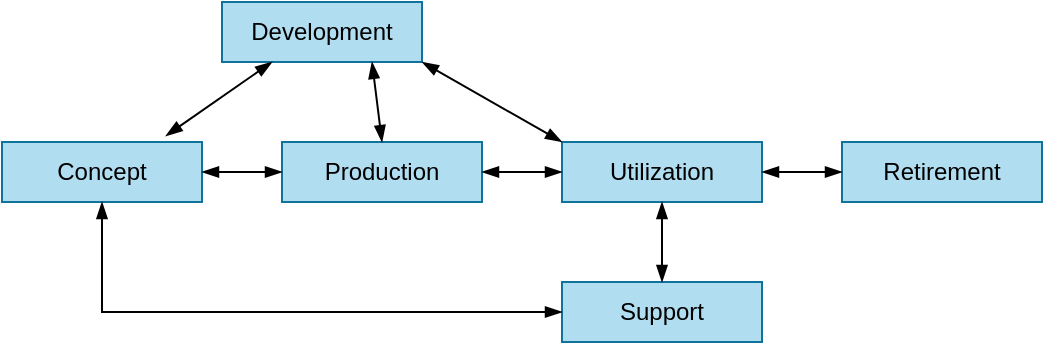<mxfile version="24.5.3" type="device">
  <diagram name="Seite-1" id="tQ0ftKxHk6KphrgHs4fO">
    <mxGraphModel dx="988" dy="592" grid="1" gridSize="10" guides="1" tooltips="1" connect="1" arrows="1" fold="1" page="1" pageScale="1" pageWidth="827" pageHeight="1169" math="0" shadow="0">
      <root>
        <mxCell id="0" />
        <mxCell id="1" parent="0" />
        <mxCell id="mLHIJTyr5hpvtW-Wlfsm-9" value="Concept" style="text;html=1;align=center;verticalAlign=middle;whiteSpace=wrap;rounded=0;fillColor=#b1ddf0;strokeColor=#10739e;" parent="1" vertex="1">
          <mxGeometry x="160" y="570" width="100" height="30" as="geometry" />
        </mxCell>
        <mxCell id="m0PQreRef5mGNc5vd1aa-3" value="Production" style="text;html=1;align=center;verticalAlign=middle;whiteSpace=wrap;rounded=0;fillColor=#b1ddf0;strokeColor=#10739e;" parent="1" vertex="1">
          <mxGeometry x="300" y="570" width="100" height="30" as="geometry" />
        </mxCell>
        <mxCell id="m0PQreRef5mGNc5vd1aa-4" value="" style="endArrow=blockThin;startArrow=blockThin;html=1;rounded=0;startFill=1;endFill=1;edgeStyle=orthogonalEdgeStyle;exitX=1;exitY=0.5;exitDx=0;exitDy=0;entryX=0;entryY=0.5;entryDx=0;entryDy=0;" parent="1" source="mLHIJTyr5hpvtW-Wlfsm-9" target="m0PQreRef5mGNc5vd1aa-3" edge="1">
          <mxGeometry width="50" height="50" relative="1" as="geometry">
            <mxPoint x="270" y="570" as="sourcePoint" />
            <mxPoint x="320" y="520" as="targetPoint" />
          </mxGeometry>
        </mxCell>
        <mxCell id="m0PQreRef5mGNc5vd1aa-5" value="Utilization" style="text;html=1;align=center;verticalAlign=middle;whiteSpace=wrap;rounded=0;fillColor=#b1ddf0;strokeColor=#10739e;" parent="1" vertex="1">
          <mxGeometry x="440" y="570" width="100" height="30" as="geometry" />
        </mxCell>
        <mxCell id="m0PQreRef5mGNc5vd1aa-6" value="Retirement" style="text;html=1;align=center;verticalAlign=middle;whiteSpace=wrap;rounded=0;fillColor=#b1ddf0;strokeColor=#10739e;" parent="1" vertex="1">
          <mxGeometry x="580" y="570" width="100" height="30" as="geometry" />
        </mxCell>
        <mxCell id="m0PQreRef5mGNc5vd1aa-7" value="Support" style="text;html=1;align=center;verticalAlign=middle;whiteSpace=wrap;rounded=0;fillColor=#b1ddf0;strokeColor=#10739e;" parent="1" vertex="1">
          <mxGeometry x="440" y="640" width="100" height="30" as="geometry" />
        </mxCell>
        <mxCell id="m0PQreRef5mGNc5vd1aa-8" value="Development" style="text;html=1;align=center;verticalAlign=middle;whiteSpace=wrap;rounded=0;fillColor=#b1ddf0;strokeColor=#10739e;" parent="1" vertex="1">
          <mxGeometry x="270" y="500" width="100" height="30" as="geometry" />
        </mxCell>
        <mxCell id="m0PQreRef5mGNc5vd1aa-9" value="" style="endArrow=blockThin;startArrow=blockThin;html=1;rounded=0;startFill=1;endFill=1;edgeStyle=orthogonalEdgeStyle;exitX=1;exitY=0.5;exitDx=0;exitDy=0;entryX=0;entryY=0.5;entryDx=0;entryDy=0;" parent="1" source="m0PQreRef5mGNc5vd1aa-3" target="m0PQreRef5mGNc5vd1aa-5" edge="1">
          <mxGeometry width="50" height="50" relative="1" as="geometry">
            <mxPoint x="270" y="595" as="sourcePoint" />
            <mxPoint x="310" y="595" as="targetPoint" />
          </mxGeometry>
        </mxCell>
        <mxCell id="m0PQreRef5mGNc5vd1aa-10" value="" style="endArrow=blockThin;startArrow=blockThin;html=1;rounded=0;startFill=1;endFill=1;edgeStyle=orthogonalEdgeStyle;exitX=1;exitY=0.5;exitDx=0;exitDy=0;entryX=0;entryY=0.5;entryDx=0;entryDy=0;" parent="1" source="m0PQreRef5mGNc5vd1aa-5" target="m0PQreRef5mGNc5vd1aa-6" edge="1">
          <mxGeometry width="50" height="50" relative="1" as="geometry">
            <mxPoint x="410" y="595" as="sourcePoint" />
            <mxPoint x="450" y="595" as="targetPoint" />
          </mxGeometry>
        </mxCell>
        <mxCell id="m0PQreRef5mGNc5vd1aa-11" value="" style="endArrow=blockThin;startArrow=blockThin;html=1;rounded=0;startFill=1;endFill=1;edgeStyle=orthogonalEdgeStyle;exitX=0.5;exitY=0;exitDx=0;exitDy=0;entryX=0.5;entryY=1;entryDx=0;entryDy=0;" parent="1" source="m0PQreRef5mGNc5vd1aa-7" target="m0PQreRef5mGNc5vd1aa-5" edge="1">
          <mxGeometry width="50" height="50" relative="1" as="geometry">
            <mxPoint x="550" y="595" as="sourcePoint" />
            <mxPoint x="590" y="595" as="targetPoint" />
          </mxGeometry>
        </mxCell>
        <mxCell id="m0PQreRef5mGNc5vd1aa-12" value="" style="endArrow=blockThin;startArrow=blockThin;html=1;rounded=0;startFill=1;endFill=1;edgeStyle=orthogonalEdgeStyle;entryX=0.5;entryY=1;entryDx=0;entryDy=0;" parent="1" source="m0PQreRef5mGNc5vd1aa-7" target="mLHIJTyr5hpvtW-Wlfsm-9" edge="1">
          <mxGeometry width="50" height="50" relative="1" as="geometry">
            <mxPoint x="500" y="650" as="sourcePoint" />
            <mxPoint x="500" y="610" as="targetPoint" />
          </mxGeometry>
        </mxCell>
        <mxCell id="m0PQreRef5mGNc5vd1aa-13" value="" style="endArrow=blockThin;startArrow=blockThin;html=1;rounded=0;startFill=1;endFill=1;entryX=1;entryY=1;entryDx=0;entryDy=0;exitX=0;exitY=0;exitDx=0;exitDy=0;" parent="1" source="m0PQreRef5mGNc5vd1aa-5" target="m0PQreRef5mGNc5vd1aa-8" edge="1">
          <mxGeometry width="50" height="50" relative="1" as="geometry">
            <mxPoint x="450" y="665" as="sourcePoint" />
            <mxPoint x="220" y="610" as="targetPoint" />
          </mxGeometry>
        </mxCell>
        <mxCell id="m0PQreRef5mGNc5vd1aa-14" value="" style="endArrow=blockThin;startArrow=blockThin;html=1;rounded=0;startFill=1;endFill=1;exitX=0.5;exitY=0;exitDx=0;exitDy=0;entryX=0.75;entryY=1;entryDx=0;entryDy=0;" parent="1" source="m0PQreRef5mGNc5vd1aa-3" target="m0PQreRef5mGNc5vd1aa-8" edge="1">
          <mxGeometry width="50" height="50" relative="1" as="geometry">
            <mxPoint x="450" y="580" as="sourcePoint" />
            <mxPoint x="330" y="540" as="targetPoint" />
          </mxGeometry>
        </mxCell>
        <mxCell id="m0PQreRef5mGNc5vd1aa-15" value="" style="endArrow=blockThin;startArrow=blockThin;html=1;rounded=0;startFill=1;endFill=1;entryX=0.25;entryY=1;entryDx=0;entryDy=0;exitX=0.819;exitY=-0.102;exitDx=0;exitDy=0;exitPerimeter=0;" parent="1" source="mLHIJTyr5hpvtW-Wlfsm-9" target="m0PQreRef5mGNc5vd1aa-8" edge="1">
          <mxGeometry width="50" height="50" relative="1" as="geometry">
            <mxPoint x="360" y="580" as="sourcePoint" />
            <mxPoint x="351" y="538" as="targetPoint" />
          </mxGeometry>
        </mxCell>
      </root>
    </mxGraphModel>
  </diagram>
</mxfile>
